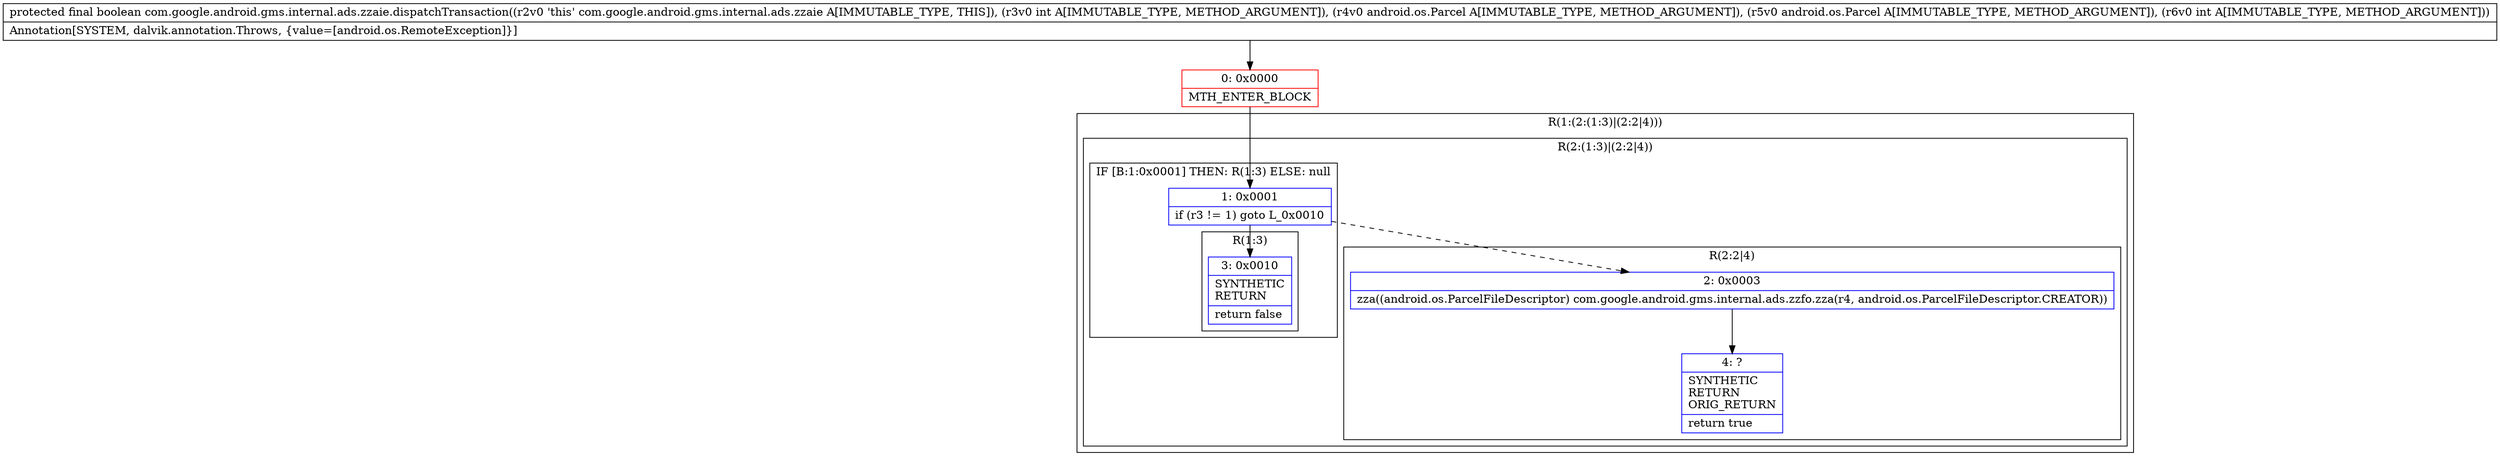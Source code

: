 digraph "CFG forcom.google.android.gms.internal.ads.zzaie.dispatchTransaction(ILandroid\/os\/Parcel;Landroid\/os\/Parcel;I)Z" {
subgraph cluster_Region_521083519 {
label = "R(1:(2:(1:3)|(2:2|4)))";
node [shape=record,color=blue];
subgraph cluster_Region_1579698887 {
label = "R(2:(1:3)|(2:2|4))";
node [shape=record,color=blue];
subgraph cluster_IfRegion_631596082 {
label = "IF [B:1:0x0001] THEN: R(1:3) ELSE: null";
node [shape=record,color=blue];
Node_1 [shape=record,label="{1\:\ 0x0001|if (r3 != 1) goto L_0x0010\l}"];
subgraph cluster_Region_402788177 {
label = "R(1:3)";
node [shape=record,color=blue];
Node_3 [shape=record,label="{3\:\ 0x0010|SYNTHETIC\lRETURN\l|return false\l}"];
}
}
subgraph cluster_Region_2134454988 {
label = "R(2:2|4)";
node [shape=record,color=blue];
Node_2 [shape=record,label="{2\:\ 0x0003|zza((android.os.ParcelFileDescriptor) com.google.android.gms.internal.ads.zzfo.zza(r4, android.os.ParcelFileDescriptor.CREATOR))\l}"];
Node_4 [shape=record,label="{4\:\ ?|SYNTHETIC\lRETURN\lORIG_RETURN\l|return true\l}"];
}
}
}
Node_0 [shape=record,color=red,label="{0\:\ 0x0000|MTH_ENTER_BLOCK\l}"];
MethodNode[shape=record,label="{protected final boolean com.google.android.gms.internal.ads.zzaie.dispatchTransaction((r2v0 'this' com.google.android.gms.internal.ads.zzaie A[IMMUTABLE_TYPE, THIS]), (r3v0 int A[IMMUTABLE_TYPE, METHOD_ARGUMENT]), (r4v0 android.os.Parcel A[IMMUTABLE_TYPE, METHOD_ARGUMENT]), (r5v0 android.os.Parcel A[IMMUTABLE_TYPE, METHOD_ARGUMENT]), (r6v0 int A[IMMUTABLE_TYPE, METHOD_ARGUMENT]))  | Annotation[SYSTEM, dalvik.annotation.Throws, \{value=[android.os.RemoteException]\}]\l}"];
MethodNode -> Node_0;
Node_1 -> Node_2[style=dashed];
Node_1 -> Node_3;
Node_2 -> Node_4;
Node_0 -> Node_1;
}

